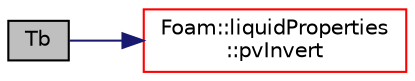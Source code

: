 digraph "Tb"
{
  bgcolor="transparent";
  edge [fontname="Helvetica",fontsize="10",labelfontname="Helvetica",labelfontsize="10"];
  node [fontname="Helvetica",fontsize="10",shape=record];
  rankdir="LR";
  Node1 [label="Tb",height=0.2,width=0.4,color="black", fillcolor="grey75", style="filled", fontcolor="black"];
  Node1 -> Node2 [color="midnightblue",fontsize="10",style="solid",fontname="Helvetica"];
  Node2 [label="Foam::liquidProperties\l::pvInvert",height=0.2,width=0.4,color="red",URL="$a01360.html#aa69552e0842bd2a2874c5953b93399ab",tooltip="Invert the vapour pressure relationship to retrieve the. "];
}
